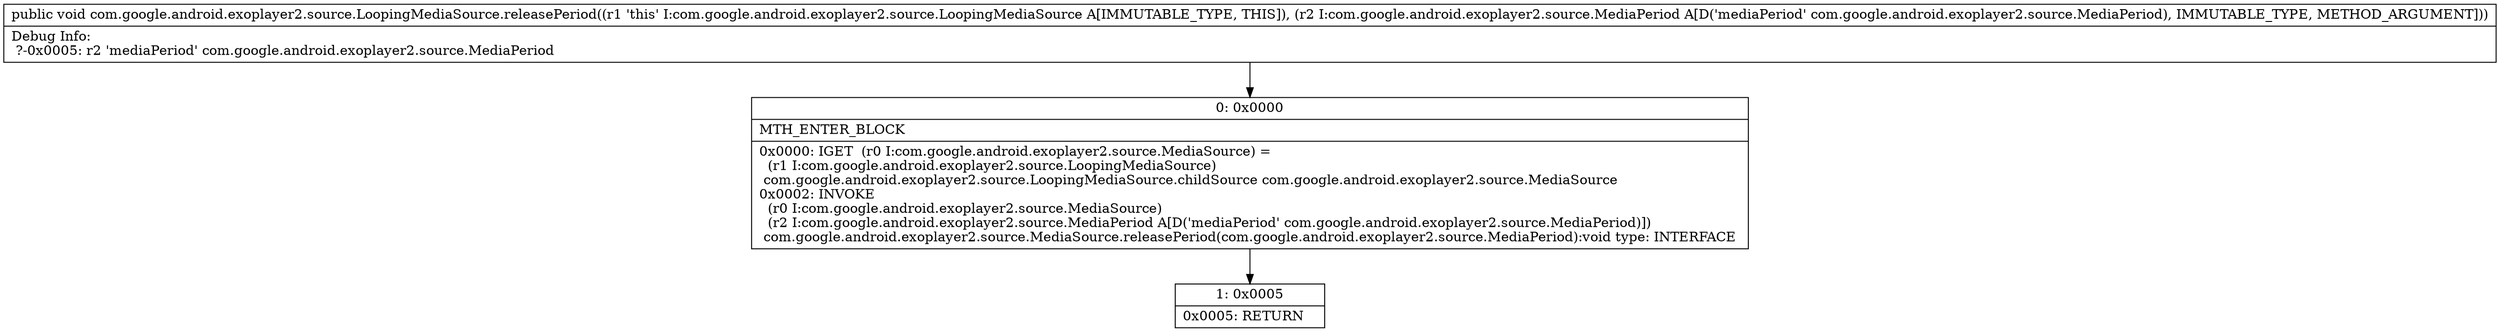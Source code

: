 digraph "CFG forcom.google.android.exoplayer2.source.LoopingMediaSource.releasePeriod(Lcom\/google\/android\/exoplayer2\/source\/MediaPeriod;)V" {
Node_0 [shape=record,label="{0\:\ 0x0000|MTH_ENTER_BLOCK\l|0x0000: IGET  (r0 I:com.google.android.exoplayer2.source.MediaSource) = \l  (r1 I:com.google.android.exoplayer2.source.LoopingMediaSource)\l com.google.android.exoplayer2.source.LoopingMediaSource.childSource com.google.android.exoplayer2.source.MediaSource \l0x0002: INVOKE  \l  (r0 I:com.google.android.exoplayer2.source.MediaSource)\l  (r2 I:com.google.android.exoplayer2.source.MediaPeriod A[D('mediaPeriod' com.google.android.exoplayer2.source.MediaPeriod)])\l com.google.android.exoplayer2.source.MediaSource.releasePeriod(com.google.android.exoplayer2.source.MediaPeriod):void type: INTERFACE \l}"];
Node_1 [shape=record,label="{1\:\ 0x0005|0x0005: RETURN   \l}"];
MethodNode[shape=record,label="{public void com.google.android.exoplayer2.source.LoopingMediaSource.releasePeriod((r1 'this' I:com.google.android.exoplayer2.source.LoopingMediaSource A[IMMUTABLE_TYPE, THIS]), (r2 I:com.google.android.exoplayer2.source.MediaPeriod A[D('mediaPeriod' com.google.android.exoplayer2.source.MediaPeriod), IMMUTABLE_TYPE, METHOD_ARGUMENT]))  | Debug Info:\l  ?\-0x0005: r2 'mediaPeriod' com.google.android.exoplayer2.source.MediaPeriod\l}"];
MethodNode -> Node_0;
Node_0 -> Node_1;
}

